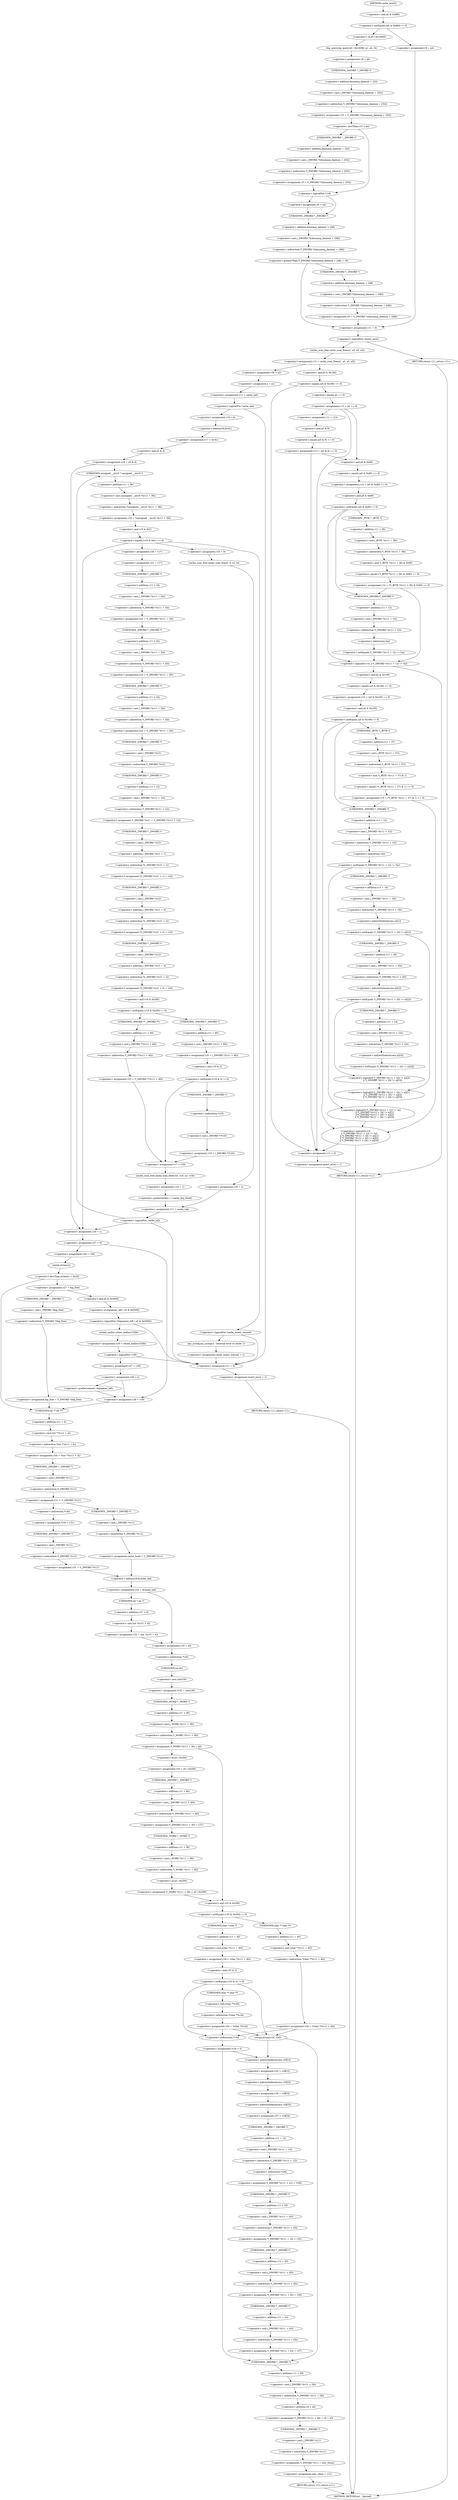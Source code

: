 digraph cache_insert {  
"1000173" [label = "(<operator>.notEquals,(a5 & 0x980) != 0)" ]
"1000174" [label = "(<operator>.and,a5 & 0x980)" ]
"1000179" [label = "(log_query,log_query(a5 | 0x10000, a1, a2, 0))" ]
"1000180" [label = "(<operator>.or,a5 | 0x10000)" ]
"1000186" [label = "(<operator>.assignment,v9 = a4)" ]
"1000189" [label = "(<operator>.assignment,v10 = *(_DWORD *)(dnsmasq_daemon + 252))" ]
"1000191" [label = "(<operator>.indirection,*(_DWORD *)(dnsmasq_daemon + 252))" ]
"1000192" [label = "(<operator>.cast,(_DWORD *)(dnsmasq_daemon + 252))" ]
"1000193" [label = "(UNKNOWN,_DWORD *,_DWORD *)" ]
"1000194" [label = "(<operator>.addition,dnsmasq_daemon + 252)" ]
"1000198" [label = "(<operator>.lessThan,v10 < a4)" ]
"1000201" [label = "(<operator>.assignment,v9 = *(_DWORD *)(dnsmasq_daemon + 252))" ]
"1000203" [label = "(<operator>.indirection,*(_DWORD *)(dnsmasq_daemon + 252))" ]
"1000204" [label = "(<operator>.cast,(_DWORD *)(dnsmasq_daemon + 252))" ]
"1000205" [label = "(UNKNOWN,_DWORD *,_DWORD *)" ]
"1000206" [label = "(<operator>.addition,dnsmasq_daemon + 252)" ]
"1000210" [label = "(<operator>.logicalNot,!v10)" ]
"1000212" [label = "(<operator>.assignment,v9 = a4)" ]
"1000216" [label = "(<operator>.greaterThan,*(_DWORD *)(dnsmasq_daemon + 248) > v9)" ]
"1000217" [label = "(<operator>.indirection,*(_DWORD *)(dnsmasq_daemon + 248))" ]
"1000218" [label = "(<operator>.cast,(_DWORD *)(dnsmasq_daemon + 248))" ]
"1000219" [label = "(UNKNOWN,_DWORD *,_DWORD *)" ]
"1000220" [label = "(<operator>.addition,dnsmasq_daemon + 248)" ]
"1000224" [label = "(<operator>.assignment,v9 = *(_DWORD *)(dnsmasq_daemon + 248))" ]
"1000226" [label = "(<operator>.indirection,*(_DWORD *)(dnsmasq_daemon + 248))" ]
"1000227" [label = "(<operator>.cast,(_DWORD *)(dnsmasq_daemon + 248))" ]
"1000228" [label = "(UNKNOWN,_DWORD *,_DWORD *)" ]
"1000229" [label = "(<operator>.addition,dnsmasq_daemon + 248)" ]
"1000234" [label = "(<operator>.assignment,v9 = a4)" ]
"1000237" [label = "(<operator>.assignment,v11 = 0)" ]
"1000241" [label = "(<operator>.logicalNot,!insert_error)" ]
"1000244" [label = "(<operator>.assignment,v12 = cache_scan_free(a1, a2, a3, a5))" ]
"1000246" [label = "(cache_scan_free,cache_scan_free(a1, a2, a3, a5))" ]
"1000255" [label = "(<operator>.equals,(a5 & 0x180) == 0)" ]
"1000256" [label = "(<operator>.and,a5 & 0x180)" ]
"1000261" [label = "(<operator>.assignment,v13 = a2 == 0)" ]
"1000263" [label = "(<operator>.equals,a2 == 0)" ]
"1000269" [label = "(<operator>.assignment,v11 = v12)" ]
"1000272" [label = "(<operator>.assignment,v13 = (a5 & 8) == 0)" ]
"1000274" [label = "(<operator>.equals,(a5 & 8) == 0)" ]
"1000275" [label = "(<operator>.and,a5 & 8)" ]
"1000282" [label = "(<operator>.assignment,v14 = (a5 & 0x80) == 0)" ]
"1000284" [label = "(<operator>.equals,(a5 & 0x80) == 0)" ]
"1000285" [label = "(<operator>.and,a5 & 0x80)" ]
"1000290" [label = "(<operator>.notEquals,(a5 & 0x80) != 0)" ]
"1000291" [label = "(<operator>.and,a5 & 0x80)" ]
"1000295" [label = "(<operator>.assignment,v14 = (*(_BYTE *)(v11 + 36) & 0x80) == 0)" ]
"1000297" [label = "(<operator>.equals,(*(_BYTE *)(v11 + 36) & 0x80) == 0)" ]
"1000298" [label = "(<operator>.and,*(_BYTE *)(v11 + 36) & 0x80)" ]
"1000299" [label = "(<operator>.indirection,*(_BYTE *)(v11 + 36))" ]
"1000300" [label = "(<operator>.cast,(_BYTE *)(v11 + 36))" ]
"1000301" [label = "(UNKNOWN,_BYTE *,_BYTE *)" ]
"1000302" [label = "(<operator>.addition,v11 + 36)" ]
"1000308" [label = "(<operator>.logicalOr,v14 || *(_DWORD *)(v11 + 12) != *a2)" ]
"1000310" [label = "(<operator>.notEquals,*(_DWORD *)(v11 + 12) != *a2)" ]
"1000311" [label = "(<operator>.indirection,*(_DWORD *)(v11 + 12))" ]
"1000312" [label = "(<operator>.cast,(_DWORD *)(v11 + 12))" ]
"1000313" [label = "(UNKNOWN,_DWORD *,_DWORD *)" ]
"1000314" [label = "(<operator>.addition,v11 + 12)" ]
"1000317" [label = "(<operator>.indirection,*a2)" ]
"1000320" [label = "(<operator>.assignment,v15 = (a5 & 0x100) == 0)" ]
"1000322" [label = "(<operator>.equals,(a5 & 0x100) == 0)" ]
"1000323" [label = "(<operator>.and,a5 & 0x100)" ]
"1000328" [label = "(<operator>.notEquals,(a5 & 0x100) != 0)" ]
"1000329" [label = "(<operator>.and,a5 & 0x100)" ]
"1000333" [label = "(<operator>.assignment,v15 = (*(_BYTE *)(v11 + 37) & 1) == 0)" ]
"1000335" [label = "(<operator>.equals,(*(_BYTE *)(v11 + 37) & 1) == 0)" ]
"1000336" [label = "(<operator>.and,*(_BYTE *)(v11 + 37) & 1)" ]
"1000337" [label = "(<operator>.indirection,*(_BYTE *)(v11 + 37))" ]
"1000338" [label = "(<operator>.cast,(_BYTE *)(v11 + 37))" ]
"1000339" [label = "(UNKNOWN,_BYTE *,_BYTE *)" ]
"1000340" [label = "(<operator>.addition,v11 + 37)" ]
"1000346" [label = "(<operator>.logicalOr,v15\n          || *(_DWORD *)(v11 + 12) != *a2\n          || *(_DWORD *)(v11 + 16) != a2[1]\n          || *(_DWORD *)(v11 + 20) != a2[2]\n          || *(_DWORD *)(v11 + 24) != a2[3])" ]
"1000348" [label = "(<operator>.logicalOr,*(_DWORD *)(v11 + 12) != *a2\n          || *(_DWORD *)(v11 + 16) != a2[1]\n          || *(_DWORD *)(v11 + 20) != a2[2]\n          || *(_DWORD *)(v11 + 24) != a2[3])" ]
"1000349" [label = "(<operator>.notEquals,*(_DWORD *)(v11 + 12) != *a2)" ]
"1000350" [label = "(<operator>.indirection,*(_DWORD *)(v11 + 12))" ]
"1000351" [label = "(<operator>.cast,(_DWORD *)(v11 + 12))" ]
"1000352" [label = "(UNKNOWN,_DWORD *,_DWORD *)" ]
"1000353" [label = "(<operator>.addition,v11 + 12)" ]
"1000356" [label = "(<operator>.indirection,*a2)" ]
"1000358" [label = "(<operator>.logicalOr,*(_DWORD *)(v11 + 16) != a2[1]\n          || *(_DWORD *)(v11 + 20) != a2[2]\n          || *(_DWORD *)(v11 + 24) != a2[3])" ]
"1000359" [label = "(<operator>.notEquals,*(_DWORD *)(v11 + 16) != a2[1])" ]
"1000360" [label = "(<operator>.indirection,*(_DWORD *)(v11 + 16))" ]
"1000361" [label = "(<operator>.cast,(_DWORD *)(v11 + 16))" ]
"1000362" [label = "(UNKNOWN,_DWORD *,_DWORD *)" ]
"1000363" [label = "(<operator>.addition,v11 + 16)" ]
"1000366" [label = "(<operator>.indirectIndexAccess,a2[1])" ]
"1000369" [label = "(<operator>.logicalOr,*(_DWORD *)(v11 + 20) != a2[2]\n          || *(_DWORD *)(v11 + 24) != a2[3])" ]
"1000370" [label = "(<operator>.notEquals,*(_DWORD *)(v11 + 20) != a2[2])" ]
"1000371" [label = "(<operator>.indirection,*(_DWORD *)(v11 + 20))" ]
"1000372" [label = "(<operator>.cast,(_DWORD *)(v11 + 20))" ]
"1000373" [label = "(UNKNOWN,_DWORD *,_DWORD *)" ]
"1000374" [label = "(<operator>.addition,v11 + 20)" ]
"1000377" [label = "(<operator>.indirectIndexAccess,a2[2])" ]
"1000380" [label = "(<operator>.notEquals,*(_DWORD *)(v11 + 24) != a2[3])" ]
"1000381" [label = "(<operator>.indirection,*(_DWORD *)(v11 + 24))" ]
"1000382" [label = "(<operator>.cast,(_DWORD *)(v11 + 24))" ]
"1000383" [label = "(UNKNOWN,_DWORD *,_DWORD *)" ]
"1000384" [label = "(<operator>.addition,v11 + 24)" ]
"1000387" [label = "(<operator>.indirectIndexAccess,a2[3])" ]
"1000392" [label = "(<operator>.assignment,v11 = 0)" ]
"1000395" [label = "(<operator>.assignment,insert_error = 1)" ]
"1000398" [label = "(RETURN,return v11;,return v11;)" ]
"1000400" [label = "(<operator>.assignment,v39 = a2)" ]
"1000403" [label = "(<operator>.assignment,s = a1)" ]
"1000406" [label = "(<operator>.assignment,v11 = cache_tail)" ]
"1000410" [label = "(<operator>.logicalNot,!cache_tail)" ]
"1000414" [label = "(<operator>.assignment,v11 = 0)" ]
"1000417" [label = "(<operator>.assignment,insert_error = 1)" ]
"1000420" [label = "(RETURN,return v11;,return v11;)" ]
"1000422" [label = "(<operator>.assignment,v16 = 0)" ]
"1000425" [label = "(<operator>.assignment,v17 = &v41)" ]
"1000427" [label = "(<operator>.addressOf,&v41)" ]
"1000429" [label = "(<operator>.assignment,v18 = a5 & 4)" ]
"1000431" [label = "(<operator>.and,a5 & 4)" ]
"1000437" [label = "(<operator>.assignment,v19 = *(unsigned __int16 *)(v11 + 36))" ]
"1000439" [label = "(<operator>.indirection,*(unsigned __int16 *)(v11 + 36))" ]
"1000440" [label = "(<operator>.cast,(unsigned __int16 *)(v11 + 36))" ]
"1000441" [label = "(UNKNOWN,unsigned __int16 *,unsigned __int16 *)" ]
"1000442" [label = "(<operator>.addition,v11 + 36)" ]
"1000446" [label = "(<operator>.equals,(v19 & 0xC) == 0)" ]
"1000447" [label = "(<operator>.and,v19 & 0xC)" ]
"1000456" [label = "(<operator>.logicalNot,!cache_insert_warned)" ]
"1000459" [label = "(my_syslog,my_syslog(3, \"Internal error in cache.\"))" ]
"1000462" [label = "(<operator>.assignment,cache_insert_warned = 1)" ]
"1000469" [label = "(<operator>.assignment,v20 = v17)" ]
"1000472" [label = "(<operator>.assignment,v21 = v17)" ]
"1000475" [label = "(<operator>.assignment,v22 = *(_DWORD *)(v11 + 16))" ]
"1000477" [label = "(<operator>.indirection,*(_DWORD *)(v11 + 16))" ]
"1000478" [label = "(<operator>.cast,(_DWORD *)(v11 + 16))" ]
"1000479" [label = "(UNKNOWN,_DWORD *,_DWORD *)" ]
"1000480" [label = "(<operator>.addition,v11 + 16)" ]
"1000483" [label = "(<operator>.assignment,v23 = *(_DWORD *)(v11 + 20))" ]
"1000485" [label = "(<operator>.indirection,*(_DWORD *)(v11 + 20))" ]
"1000486" [label = "(<operator>.cast,(_DWORD *)(v11 + 20))" ]
"1000487" [label = "(UNKNOWN,_DWORD *,_DWORD *)" ]
"1000488" [label = "(<operator>.addition,v11 + 20)" ]
"1000491" [label = "(<operator>.assignment,v24 = *(_DWORD *)(v11 + 24))" ]
"1000493" [label = "(<operator>.indirection,*(_DWORD *)(v11 + 24))" ]
"1000494" [label = "(<operator>.cast,(_DWORD *)(v11 + 24))" ]
"1000495" [label = "(UNKNOWN,_DWORD *,_DWORD *)" ]
"1000496" [label = "(<operator>.addition,v11 + 24)" ]
"1000499" [label = "(<operator>.assignment,*(_DWORD *)v21 = *(_DWORD *)(v11 + 12))" ]
"1000500" [label = "(<operator>.indirection,*(_DWORD *)v21)" ]
"1000501" [label = "(<operator>.cast,(_DWORD *)v21)" ]
"1000502" [label = "(UNKNOWN,_DWORD *,_DWORD *)" ]
"1000504" [label = "(<operator>.indirection,*(_DWORD *)(v11 + 12))" ]
"1000505" [label = "(<operator>.cast,(_DWORD *)(v11 + 12))" ]
"1000506" [label = "(UNKNOWN,_DWORD *,_DWORD *)" ]
"1000507" [label = "(<operator>.addition,v11 + 12)" ]
"1000510" [label = "(<operator>.assignment,*((_DWORD *)v21 + 1) = v22)" ]
"1000511" [label = "(<operator>.indirection,*((_DWORD *)v21 + 1))" ]
"1000512" [label = "(<operator>.addition,(_DWORD *)v21 + 1)" ]
"1000513" [label = "(<operator>.cast,(_DWORD *)v21)" ]
"1000514" [label = "(UNKNOWN,_DWORD *,_DWORD *)" ]
"1000518" [label = "(<operator>.assignment,*((_DWORD *)v21 + 2) = v23)" ]
"1000519" [label = "(<operator>.indirection,*((_DWORD *)v21 + 2))" ]
"1000520" [label = "(<operator>.addition,(_DWORD *)v21 + 2)" ]
"1000521" [label = "(<operator>.cast,(_DWORD *)v21)" ]
"1000522" [label = "(UNKNOWN,_DWORD *,_DWORD *)" ]
"1000526" [label = "(<operator>.assignment,*((_DWORD *)v21 + 3) = v24)" ]
"1000527" [label = "(<operator>.indirection,*((_DWORD *)v21 + 3))" ]
"1000528" [label = "(<operator>.addition,(_DWORD *)v21 + 3)" ]
"1000529" [label = "(<operator>.cast,(_DWORD *)v21)" ]
"1000530" [label = "(UNKNOWN,_DWORD *,_DWORD *)" ]
"1000535" [label = "(<operator>.notEquals,(v19 & 0x200) != 0)" ]
"1000536" [label = "(<operator>.and,v19 & 0x200)" ]
"1000541" [label = "(<operator>.assignment,v25 = *(_DWORD **)(v11 + 40))" ]
"1000543" [label = "(<operator>.indirection,*(_DWORD **)(v11 + 40))" ]
"1000544" [label = "(<operator>.cast,(_DWORD **)(v11 + 40))" ]
"1000545" [label = "(UNKNOWN,_DWORD **,_DWORD **)" ]
"1000546" [label = "(<operator>.addition,v11 + 40)" ]
"1000551" [label = "(<operator>.assignment,v25 = (_DWORD *)(v11 + 40))" ]
"1000553" [label = "(<operator>.cast,(_DWORD *)(v11 + 40))" ]
"1000554" [label = "(UNKNOWN,_DWORD *,_DWORD *)" ]
"1000555" [label = "(<operator>.addition,v11 + 40)" ]
"1000559" [label = "(<operator>.notEquals,(v19 & 2) != 0)" ]
"1000560" [label = "(<operator>.and,v19 & 2)" ]
"1000564" [label = "(<operator>.assignment,v25 = (_DWORD *)*v25)" ]
"1000566" [label = "(<operator>.cast,(_DWORD *)*v25)" ]
"1000567" [label = "(UNKNOWN,_DWORD *,_DWORD *)" ]
"1000568" [label = "(<operator>.indirection,*v25)" ]
"1000570" [label = "(<operator>.assignment,v17 = v20)" ]
"1000573" [label = "(cache_scan_free,cache_scan_free(v25, v20, a3, v19))" ]
"1000578" [label = "(<operator>.assignment,v16 = 1)" ]
"1000581" [label = "(<operator>.preIncrement,++cache_live_freed)" ]
"1000585" [label = "(<operator>.assignment,v16 = 0)" ]
"1000588" [label = "(cache_scan_free,cache_scan_free(0, 0, a3, 0))" ]
"1000593" [label = "(<operator>.assignment,v18 = 1)" ]
"1000596" [label = "(<operator>.assignment,v11 = cache_tail)" ]
"1000600" [label = "(<operator>.logicalNot,!cache_tail)" ]
"1000603" [label = "(<operator>.assignment,v26 = s)" ]
"1000606" [label = "(<operator>.assignment,v27 = 0)" ]
"1000612" [label = "(<operator>.assignment,v28 = v39)" ]
"1000616" [label = "(<operator>.lessThan,strlen(s) < 0x32)" ]
"1000617" [label = "(strlen,strlen(s))" ]
"1000622" [label = "(<operator>.assignment,v30 = *(int **)(v11 + 4))" ]
"1000624" [label = "(<operator>.indirection,*(int **)(v11 + 4))" ]
"1000625" [label = "(<operator>.cast,(int **)(v11 + 4))" ]
"1000626" [label = "(UNKNOWN,int **,int **)" ]
"1000627" [label = "(<operator>.addition,v11 + 4)" ]
"1000630" [label = "(<operator>.assignment,v31 = *(_DWORD *)v11)" ]
"1000632" [label = "(<operator>.indirection,*(_DWORD *)v11)" ]
"1000633" [label = "(<operator>.cast,(_DWORD *)v11)" ]
"1000634" [label = "(UNKNOWN,_DWORD *,_DWORD *)" ]
"1000639" [label = "(<operator>.assignment,*v30 = v31)" ]
"1000640" [label = "(<operator>.indirection,*v30)" ]
"1000643" [label = "(<operator>.assignment,v31 = *(_DWORD *)v11)" ]
"1000645" [label = "(<operator>.indirection,*(_DWORD *)v11)" ]
"1000646" [label = "(<operator>.cast,(_DWORD *)v11)" ]
"1000647" [label = "(UNKNOWN,_DWORD *,_DWORD *)" ]
"1000651" [label = "(<operator>.assignment,cache_head = *(_DWORD *)v11)" ]
"1000653" [label = "(<operator>.indirection,*(_DWORD *)v11)" ]
"1000654" [label = "(<operator>.cast,(_DWORD *)v11)" ]
"1000655" [label = "(UNKNOWN,_DWORD *,_DWORD *)" ]
"1000657" [label = "(<operator>.assignment,v32 = &cache_tail)" ]
"1000659" [label = "(<operator>.addressOf,&cache_tail)" ]
"1000663" [label = "(<operator>.assignment,v32 = (int *)(v31 + 4))" ]
"1000665" [label = "(<operator>.cast,(int *)(v31 + 4))" ]
"1000666" [label = "(UNKNOWN,int *,int *)" ]
"1000667" [label = "(<operator>.addition,v31 + 4)" ]
"1000670" [label = "(<operator>.assignment,v33 = a5)" ]
"1000673" [label = "(<operator>.assignment,*v32 = (int)v30)" ]
"1000674" [label = "(<operator>.indirection,*v32)" ]
"1000676" [label = "(<operator>.cast,(int)v30)" ]
"1000677" [label = "(UNKNOWN,int,int)" ]
"1000679" [label = "(<operator>.assignment,*(_WORD *)(v11 + 36) = a5)" ]
"1000680" [label = "(<operator>.indirection,*(_WORD *)(v11 + 36))" ]
"1000681" [label = "(<operator>.cast,(_WORD *)(v11 + 36))" ]
"1000682" [label = "(UNKNOWN,_WORD *,_WORD *)" ]
"1000683" [label = "(<operator>.addition,v11 + 36)" ]
"1000690" [label = "(<operator>.assignment,v33 = a5 | 0x200)" ]
"1000692" [label = "(<operator>.or,a5 | 0x200)" ]
"1000695" [label = "(<operator>.assignment,*(_DWORD *)(v11 + 40) = v27)" ]
"1000696" [label = "(<operator>.indirection,*(_DWORD *)(v11 + 40))" ]
"1000697" [label = "(<operator>.cast,(_DWORD *)(v11 + 40))" ]
"1000698" [label = "(UNKNOWN,_DWORD *,_DWORD *)" ]
"1000699" [label = "(<operator>.addition,v11 + 40)" ]
"1000703" [label = "(<operator>.assignment,*(_WORD *)(v11 + 36) = a5 | 0x200)" ]
"1000704" [label = "(<operator>.indirection,*(_WORD *)(v11 + 36))" ]
"1000705" [label = "(<operator>.cast,(_WORD *)(v11 + 36))" ]
"1000706" [label = "(UNKNOWN,_WORD *,_WORD *)" ]
"1000707" [label = "(<operator>.addition,v11 + 36)" ]
"1000710" [label = "(<operator>.or,a5 | 0x200)" ]
"1000714" [label = "(<operator>.notEquals,(v33 & 0x200) != 0)" ]
"1000715" [label = "(<operator>.and,v33 & 0x200)" ]
"1000720" [label = "(<operator>.assignment,v34 = *(char **)(v11 + 40))" ]
"1000722" [label = "(<operator>.indirection,*(char **)(v11 + 40))" ]
"1000723" [label = "(<operator>.cast,(char **)(v11 + 40))" ]
"1000724" [label = "(UNKNOWN,char **,char **)" ]
"1000725" [label = "(<operator>.addition,v11 + 40)" ]
"1000730" [label = "(<operator>.assignment,v34 = (char *)(v11 + 40))" ]
"1000732" [label = "(<operator>.cast,(char *)(v11 + 40))" ]
"1000733" [label = "(UNKNOWN,char *,char *)" ]
"1000734" [label = "(<operator>.addition,v11 + 40)" ]
"1000738" [label = "(<operator>.notEquals,(v33 & 2) != 0)" ]
"1000739" [label = "(<operator>.and,v33 & 2)" ]
"1000743" [label = "(<operator>.assignment,v34 = *(char **)v34)" ]
"1000745" [label = "(<operator>.indirection,*(char **)v34)" ]
"1000746" [label = "(<operator>.cast,(char **)v34)" ]
"1000747" [label = "(UNKNOWN,char **,char **)" ]
"1000751" [label = "(strcpy,strcpy(v34, v26))" ]
"1000755" [label = "(<operator>.assignment,*v34 = 0)" ]
"1000756" [label = "(<operator>.indirection,*v34)" ]
"1000762" [label = "(<operator>.assignment,v35 = v28[1])" ]
"1000764" [label = "(<operator>.indirectIndexAccess,v28[1])" ]
"1000767" [label = "(<operator>.assignment,v36 = v28[2])" ]
"1000769" [label = "(<operator>.indirectIndexAccess,v28[2])" ]
"1000772" [label = "(<operator>.assignment,v37 = v28[3])" ]
"1000774" [label = "(<operator>.indirectIndexAccess,v28[3])" ]
"1000777" [label = "(<operator>.assignment,*(_DWORD *)(v11 + 12) = *v28)" ]
"1000778" [label = "(<operator>.indirection,*(_DWORD *)(v11 + 12))" ]
"1000779" [label = "(<operator>.cast,(_DWORD *)(v11 + 12))" ]
"1000780" [label = "(UNKNOWN,_DWORD *,_DWORD *)" ]
"1000781" [label = "(<operator>.addition,v11 + 12)" ]
"1000784" [label = "(<operator>.indirection,*v28)" ]
"1000786" [label = "(<operator>.assignment,*(_DWORD *)(v11 + 16) = v35)" ]
"1000787" [label = "(<operator>.indirection,*(_DWORD *)(v11 + 16))" ]
"1000788" [label = "(<operator>.cast,(_DWORD *)(v11 + 16))" ]
"1000789" [label = "(UNKNOWN,_DWORD *,_DWORD *)" ]
"1000790" [label = "(<operator>.addition,v11 + 16)" ]
"1000794" [label = "(<operator>.assignment,*(_DWORD *)(v11 + 20) = v36)" ]
"1000795" [label = "(<operator>.indirection,*(_DWORD *)(v11 + 20))" ]
"1000796" [label = "(<operator>.cast,(_DWORD *)(v11 + 20))" ]
"1000797" [label = "(UNKNOWN,_DWORD *,_DWORD *)" ]
"1000798" [label = "(<operator>.addition,v11 + 20)" ]
"1000802" [label = "(<operator>.assignment,*(_DWORD *)(v11 + 24) = v37)" ]
"1000803" [label = "(<operator>.indirection,*(_DWORD *)(v11 + 24))" ]
"1000804" [label = "(<operator>.cast,(_DWORD *)(v11 + 24))" ]
"1000805" [label = "(UNKNOWN,_DWORD *,_DWORD *)" ]
"1000806" [label = "(<operator>.addition,v11 + 24)" ]
"1000810" [label = "(<operator>.assignment,*(_DWORD *)(v11 + 28) = v9 + a3)" ]
"1000811" [label = "(<operator>.indirection,*(_DWORD *)(v11 + 28))" ]
"1000812" [label = "(<operator>.cast,(_DWORD *)(v11 + 28))" ]
"1000813" [label = "(UNKNOWN,_DWORD *,_DWORD *)" ]
"1000814" [label = "(<operator>.addition,v11 + 28)" ]
"1000817" [label = "(<operator>.addition,v9 + a3)" ]
"1000820" [label = "(<operator>.assignment,*(_DWORD *)v11 = new_chain)" ]
"1000821" [label = "(<operator>.indirection,*(_DWORD *)v11)" ]
"1000822" [label = "(<operator>.cast,(_DWORD *)v11)" ]
"1000823" [label = "(UNKNOWN,_DWORD *,_DWORD *)" ]
"1000826" [label = "(<operator>.assignment,new_chain = v11)" ]
"1000829" [label = "(RETURN,return v11;,return v11;)" ]
"1000831" [label = "(<operator>.assignment,v27 = big_free)" ]
"1000837" [label = "(<operator>.assignment,big_free = *(_DWORD *)big_free)" ]
"1000839" [label = "(<operator>.indirection,*(_DWORD *)big_free)" ]
"1000840" [label = "(<operator>.cast,(_DWORD *)big_free)" ]
"1000841" [label = "(UNKNOWN,_DWORD *,_DWORD *)" ]
"1000845" [label = "(<operator>.logicalNot,!(bignames_left | a5 & 0x5000))" ]
"1000846" [label = "(<operator>.or,bignames_left | a5 & 0x5000)" ]
"1000848" [label = "(<operator>.and,a5 & 0x5000)" ]
"1000852" [label = "(<operator>.assignment,v29 = whine_malloc(1028))" ]
"1000854" [label = "(whine_malloc,whine_malloc(1028))" ]
"1000857" [label = "(<operator>.logicalNot,!v29)" ]
"1000860" [label = "(<operator>.assignment,v27 = v29)" ]
"1000863" [label = "(<operator>.assignment,v26 = s)" ]
"1000868" [label = "(<operator>.preDecrement,--bignames_left)" ]
"1000870" [label = "(<operator>.assignment,v28 = v39)" ]
"1000874" [label = "(RETURN,return v11;,return v11;)" ]
"1000133" [label = "(METHOD,cache_insert)" ]
"1000876" [label = "(METHOD_RETURN,int __fastcall)" ]
  "1000173" -> "1000180" 
  "1000173" -> "1000234" 
  "1000174" -> "1000173" 
  "1000179" -> "1000186" 
  "1000180" -> "1000179" 
  "1000186" -> "1000193" 
  "1000189" -> "1000198" 
  "1000191" -> "1000189" 
  "1000192" -> "1000191" 
  "1000193" -> "1000194" 
  "1000194" -> "1000192" 
  "1000198" -> "1000205" 
  "1000198" -> "1000210" 
  "1000201" -> "1000210" 
  "1000203" -> "1000201" 
  "1000204" -> "1000203" 
  "1000205" -> "1000206" 
  "1000206" -> "1000204" 
  "1000210" -> "1000219" 
  "1000210" -> "1000212" 
  "1000212" -> "1000219" 
  "1000216" -> "1000228" 
  "1000216" -> "1000237" 
  "1000217" -> "1000216" 
  "1000218" -> "1000217" 
  "1000219" -> "1000220" 
  "1000220" -> "1000218" 
  "1000224" -> "1000237" 
  "1000226" -> "1000224" 
  "1000227" -> "1000226" 
  "1000228" -> "1000229" 
  "1000229" -> "1000227" 
  "1000234" -> "1000237" 
  "1000237" -> "1000241" 
  "1000241" -> "1000246" 
  "1000241" -> "1000874" 
  "1000244" -> "1000256" 
  "1000244" -> "1000400" 
  "1000246" -> "1000244" 
  "1000255" -> "1000392" 
  "1000255" -> "1000263" 
  "1000256" -> "1000255" 
  "1000261" -> "1000269" 
  "1000261" -> "1000392" 
  "1000261" -> "1000285" 
  "1000263" -> "1000261" 
  "1000269" -> "1000275" 
  "1000272" -> "1000392" 
  "1000272" -> "1000285" 
  "1000274" -> "1000272" 
  "1000275" -> "1000274" 
  "1000282" -> "1000291" 
  "1000284" -> "1000282" 
  "1000285" -> "1000284" 
  "1000290" -> "1000301" 
  "1000290" -> "1000313" 
  "1000290" -> "1000308" 
  "1000291" -> "1000290" 
  "1000295" -> "1000313" 
  "1000295" -> "1000308" 
  "1000297" -> "1000295" 
  "1000298" -> "1000297" 
  "1000299" -> "1000298" 
  "1000300" -> "1000299" 
  "1000301" -> "1000302" 
  "1000302" -> "1000300" 
  "1000308" -> "1000323" 
  "1000308" -> "1000398" 
  "1000310" -> "1000308" 
  "1000311" -> "1000317" 
  "1000312" -> "1000311" 
  "1000313" -> "1000314" 
  "1000314" -> "1000312" 
  "1000317" -> "1000310" 
  "1000320" -> "1000329" 
  "1000322" -> "1000320" 
  "1000323" -> "1000322" 
  "1000328" -> "1000339" 
  "1000328" -> "1000352" 
  "1000328" -> "1000346" 
  "1000329" -> "1000328" 
  "1000333" -> "1000352" 
  "1000333" -> "1000346" 
  "1000335" -> "1000333" 
  "1000336" -> "1000335" 
  "1000337" -> "1000336" 
  "1000338" -> "1000337" 
  "1000339" -> "1000340" 
  "1000340" -> "1000338" 
  "1000346" -> "1000392" 
  "1000346" -> "1000398" 
  "1000348" -> "1000346" 
  "1000349" -> "1000362" 
  "1000349" -> "1000348" 
  "1000350" -> "1000356" 
  "1000351" -> "1000350" 
  "1000352" -> "1000353" 
  "1000353" -> "1000351" 
  "1000356" -> "1000349" 
  "1000358" -> "1000348" 
  "1000359" -> "1000373" 
  "1000359" -> "1000358" 
  "1000360" -> "1000366" 
  "1000361" -> "1000360" 
  "1000362" -> "1000363" 
  "1000363" -> "1000361" 
  "1000366" -> "1000359" 
  "1000369" -> "1000358" 
  "1000370" -> "1000383" 
  "1000370" -> "1000369" 
  "1000371" -> "1000377" 
  "1000372" -> "1000371" 
  "1000373" -> "1000374" 
  "1000374" -> "1000372" 
  "1000377" -> "1000370" 
  "1000380" -> "1000369" 
  "1000381" -> "1000387" 
  "1000382" -> "1000381" 
  "1000383" -> "1000384" 
  "1000384" -> "1000382" 
  "1000387" -> "1000380" 
  "1000392" -> "1000395" 
  "1000395" -> "1000398" 
  "1000398" -> "1000876" 
  "1000400" -> "1000403" 
  "1000403" -> "1000406" 
  "1000406" -> "1000410" 
  "1000410" -> "1000414" 
  "1000410" -> "1000422" 
  "1000414" -> "1000417" 
  "1000417" -> "1000420" 
  "1000420" -> "1000876" 
  "1000422" -> "1000427" 
  "1000425" -> "1000431" 
  "1000427" -> "1000425" 
  "1000429" -> "1000441" 
  "1000429" -> "1000603" 
  "1000431" -> "1000429" 
  "1000437" -> "1000447" 
  "1000439" -> "1000437" 
  "1000440" -> "1000439" 
  "1000441" -> "1000442" 
  "1000442" -> "1000440" 
  "1000446" -> "1000603" 
  "1000446" -> "1000456" 
  "1000446" -> "1000469" 
  "1000446" -> "1000585" 
  "1000447" -> "1000446" 
  "1000456" -> "1000459" 
  "1000456" -> "1000414" 
  "1000459" -> "1000462" 
  "1000462" -> "1000414" 
  "1000469" -> "1000472" 
  "1000472" -> "1000479" 
  "1000475" -> "1000487" 
  "1000477" -> "1000475" 
  "1000478" -> "1000477" 
  "1000479" -> "1000480" 
  "1000480" -> "1000478" 
  "1000483" -> "1000495" 
  "1000485" -> "1000483" 
  "1000486" -> "1000485" 
  "1000487" -> "1000488" 
  "1000488" -> "1000486" 
  "1000491" -> "1000502" 
  "1000493" -> "1000491" 
  "1000494" -> "1000493" 
  "1000495" -> "1000496" 
  "1000496" -> "1000494" 
  "1000499" -> "1000514" 
  "1000500" -> "1000506" 
  "1000501" -> "1000500" 
  "1000502" -> "1000501" 
  "1000504" -> "1000499" 
  "1000505" -> "1000504" 
  "1000506" -> "1000507" 
  "1000507" -> "1000505" 
  "1000510" -> "1000522" 
  "1000511" -> "1000510" 
  "1000512" -> "1000511" 
  "1000513" -> "1000512" 
  "1000514" -> "1000513" 
  "1000518" -> "1000530" 
  "1000519" -> "1000518" 
  "1000520" -> "1000519" 
  "1000521" -> "1000520" 
  "1000522" -> "1000521" 
  "1000526" -> "1000536" 
  "1000527" -> "1000526" 
  "1000528" -> "1000527" 
  "1000529" -> "1000528" 
  "1000530" -> "1000529" 
  "1000535" -> "1000545" 
  "1000535" -> "1000554" 
  "1000536" -> "1000535" 
  "1000541" -> "1000570" 
  "1000543" -> "1000541" 
  "1000544" -> "1000543" 
  "1000545" -> "1000546" 
  "1000546" -> "1000544" 
  "1000551" -> "1000560" 
  "1000553" -> "1000551" 
  "1000554" -> "1000555" 
  "1000555" -> "1000553" 
  "1000559" -> "1000567" 
  "1000559" -> "1000570" 
  "1000560" -> "1000559" 
  "1000564" -> "1000570" 
  "1000566" -> "1000564" 
  "1000567" -> "1000568" 
  "1000568" -> "1000566" 
  "1000570" -> "1000573" 
  "1000573" -> "1000578" 
  "1000578" -> "1000581" 
  "1000581" -> "1000596" 
  "1000585" -> "1000588" 
  "1000588" -> "1000593" 
  "1000593" -> "1000596" 
  "1000596" -> "1000600" 
  "1000600" -> "1000441" 
  "1000600" -> "1000603" 
  "1000600" -> "1000414" 
  "1000603" -> "1000606" 
  "1000606" -> "1000612" 
  "1000606" -> "1000870" 
  "1000612" -> "1000617" 
  "1000616" -> "1000626" 
  "1000616" -> "1000831" 
  "1000617" -> "1000616" 
  "1000622" -> "1000634" 
  "1000624" -> "1000622" 
  "1000625" -> "1000624" 
  "1000626" -> "1000627" 
  "1000627" -> "1000625" 
  "1000630" -> "1000640" 
  "1000630" -> "1000655" 
  "1000632" -> "1000630" 
  "1000633" -> "1000632" 
  "1000634" -> "1000633" 
  "1000639" -> "1000647" 
  "1000640" -> "1000639" 
  "1000643" -> "1000659" 
  "1000645" -> "1000643" 
  "1000646" -> "1000645" 
  "1000647" -> "1000646" 
  "1000651" -> "1000659" 
  "1000653" -> "1000651" 
  "1000654" -> "1000653" 
  "1000655" -> "1000654" 
  "1000657" -> "1000666" 
  "1000657" -> "1000670" 
  "1000659" -> "1000657" 
  "1000663" -> "1000670" 
  "1000665" -> "1000663" 
  "1000666" -> "1000667" 
  "1000667" -> "1000665" 
  "1000670" -> "1000674" 
  "1000673" -> "1000682" 
  "1000674" -> "1000677" 
  "1000676" -> "1000673" 
  "1000677" -> "1000676" 
  "1000679" -> "1000692" 
  "1000679" -> "1000715" 
  "1000680" -> "1000679" 
  "1000681" -> "1000680" 
  "1000682" -> "1000683" 
  "1000683" -> "1000681" 
  "1000690" -> "1000698" 
  "1000692" -> "1000690" 
  "1000695" -> "1000706" 
  "1000696" -> "1000695" 
  "1000697" -> "1000696" 
  "1000698" -> "1000699" 
  "1000699" -> "1000697" 
  "1000703" -> "1000715" 
  "1000704" -> "1000710" 
  "1000705" -> "1000704" 
  "1000706" -> "1000707" 
  "1000707" -> "1000705" 
  "1000710" -> "1000703" 
  "1000714" -> "1000724" 
  "1000714" -> "1000733" 
  "1000715" -> "1000714" 
  "1000720" -> "1000751" 
  "1000720" -> "1000756" 
  "1000722" -> "1000720" 
  "1000723" -> "1000722" 
  "1000724" -> "1000725" 
  "1000725" -> "1000723" 
  "1000730" -> "1000739" 
  "1000732" -> "1000730" 
  "1000733" -> "1000734" 
  "1000734" -> "1000732" 
  "1000738" -> "1000747" 
  "1000738" -> "1000751" 
  "1000738" -> "1000756" 
  "1000739" -> "1000738" 
  "1000743" -> "1000751" 
  "1000743" -> "1000756" 
  "1000745" -> "1000743" 
  "1000746" -> "1000745" 
  "1000747" -> "1000746" 
  "1000751" -> "1000813" 
  "1000751" -> "1000764" 
  "1000755" -> "1000813" 
  "1000755" -> "1000764" 
  "1000756" -> "1000755" 
  "1000762" -> "1000769" 
  "1000764" -> "1000762" 
  "1000767" -> "1000774" 
  "1000769" -> "1000767" 
  "1000772" -> "1000780" 
  "1000774" -> "1000772" 
  "1000777" -> "1000789" 
  "1000778" -> "1000784" 
  "1000779" -> "1000778" 
  "1000780" -> "1000781" 
  "1000781" -> "1000779" 
  "1000784" -> "1000777" 
  "1000786" -> "1000797" 
  "1000787" -> "1000786" 
  "1000788" -> "1000787" 
  "1000789" -> "1000790" 
  "1000790" -> "1000788" 
  "1000794" -> "1000805" 
  "1000795" -> "1000794" 
  "1000796" -> "1000795" 
  "1000797" -> "1000798" 
  "1000798" -> "1000796" 
  "1000802" -> "1000813" 
  "1000803" -> "1000802" 
  "1000804" -> "1000803" 
  "1000805" -> "1000806" 
  "1000806" -> "1000804" 
  "1000810" -> "1000823" 
  "1000811" -> "1000817" 
  "1000812" -> "1000811" 
  "1000813" -> "1000814" 
  "1000814" -> "1000812" 
  "1000817" -> "1000810" 
  "1000820" -> "1000826" 
  "1000821" -> "1000820" 
  "1000822" -> "1000821" 
  "1000823" -> "1000822" 
  "1000826" -> "1000829" 
  "1000829" -> "1000876" 
  "1000831" -> "1000841" 
  "1000831" -> "1000848" 
  "1000837" -> "1000626" 
  "1000839" -> "1000837" 
  "1000840" -> "1000839" 
  "1000841" -> "1000840" 
  "1000845" -> "1000414" 
  "1000845" -> "1000854" 
  "1000846" -> "1000845" 
  "1000848" -> "1000846" 
  "1000852" -> "1000857" 
  "1000854" -> "1000852" 
  "1000857" -> "1000414" 
  "1000857" -> "1000860" 
  "1000860" -> "1000863" 
  "1000863" -> "1000868" 
  "1000863" -> "1000870" 
  "1000868" -> "1000870" 
  "1000870" -> "1000626" 
  "1000874" -> "1000876" 
  "1000133" -> "1000174" 
}
